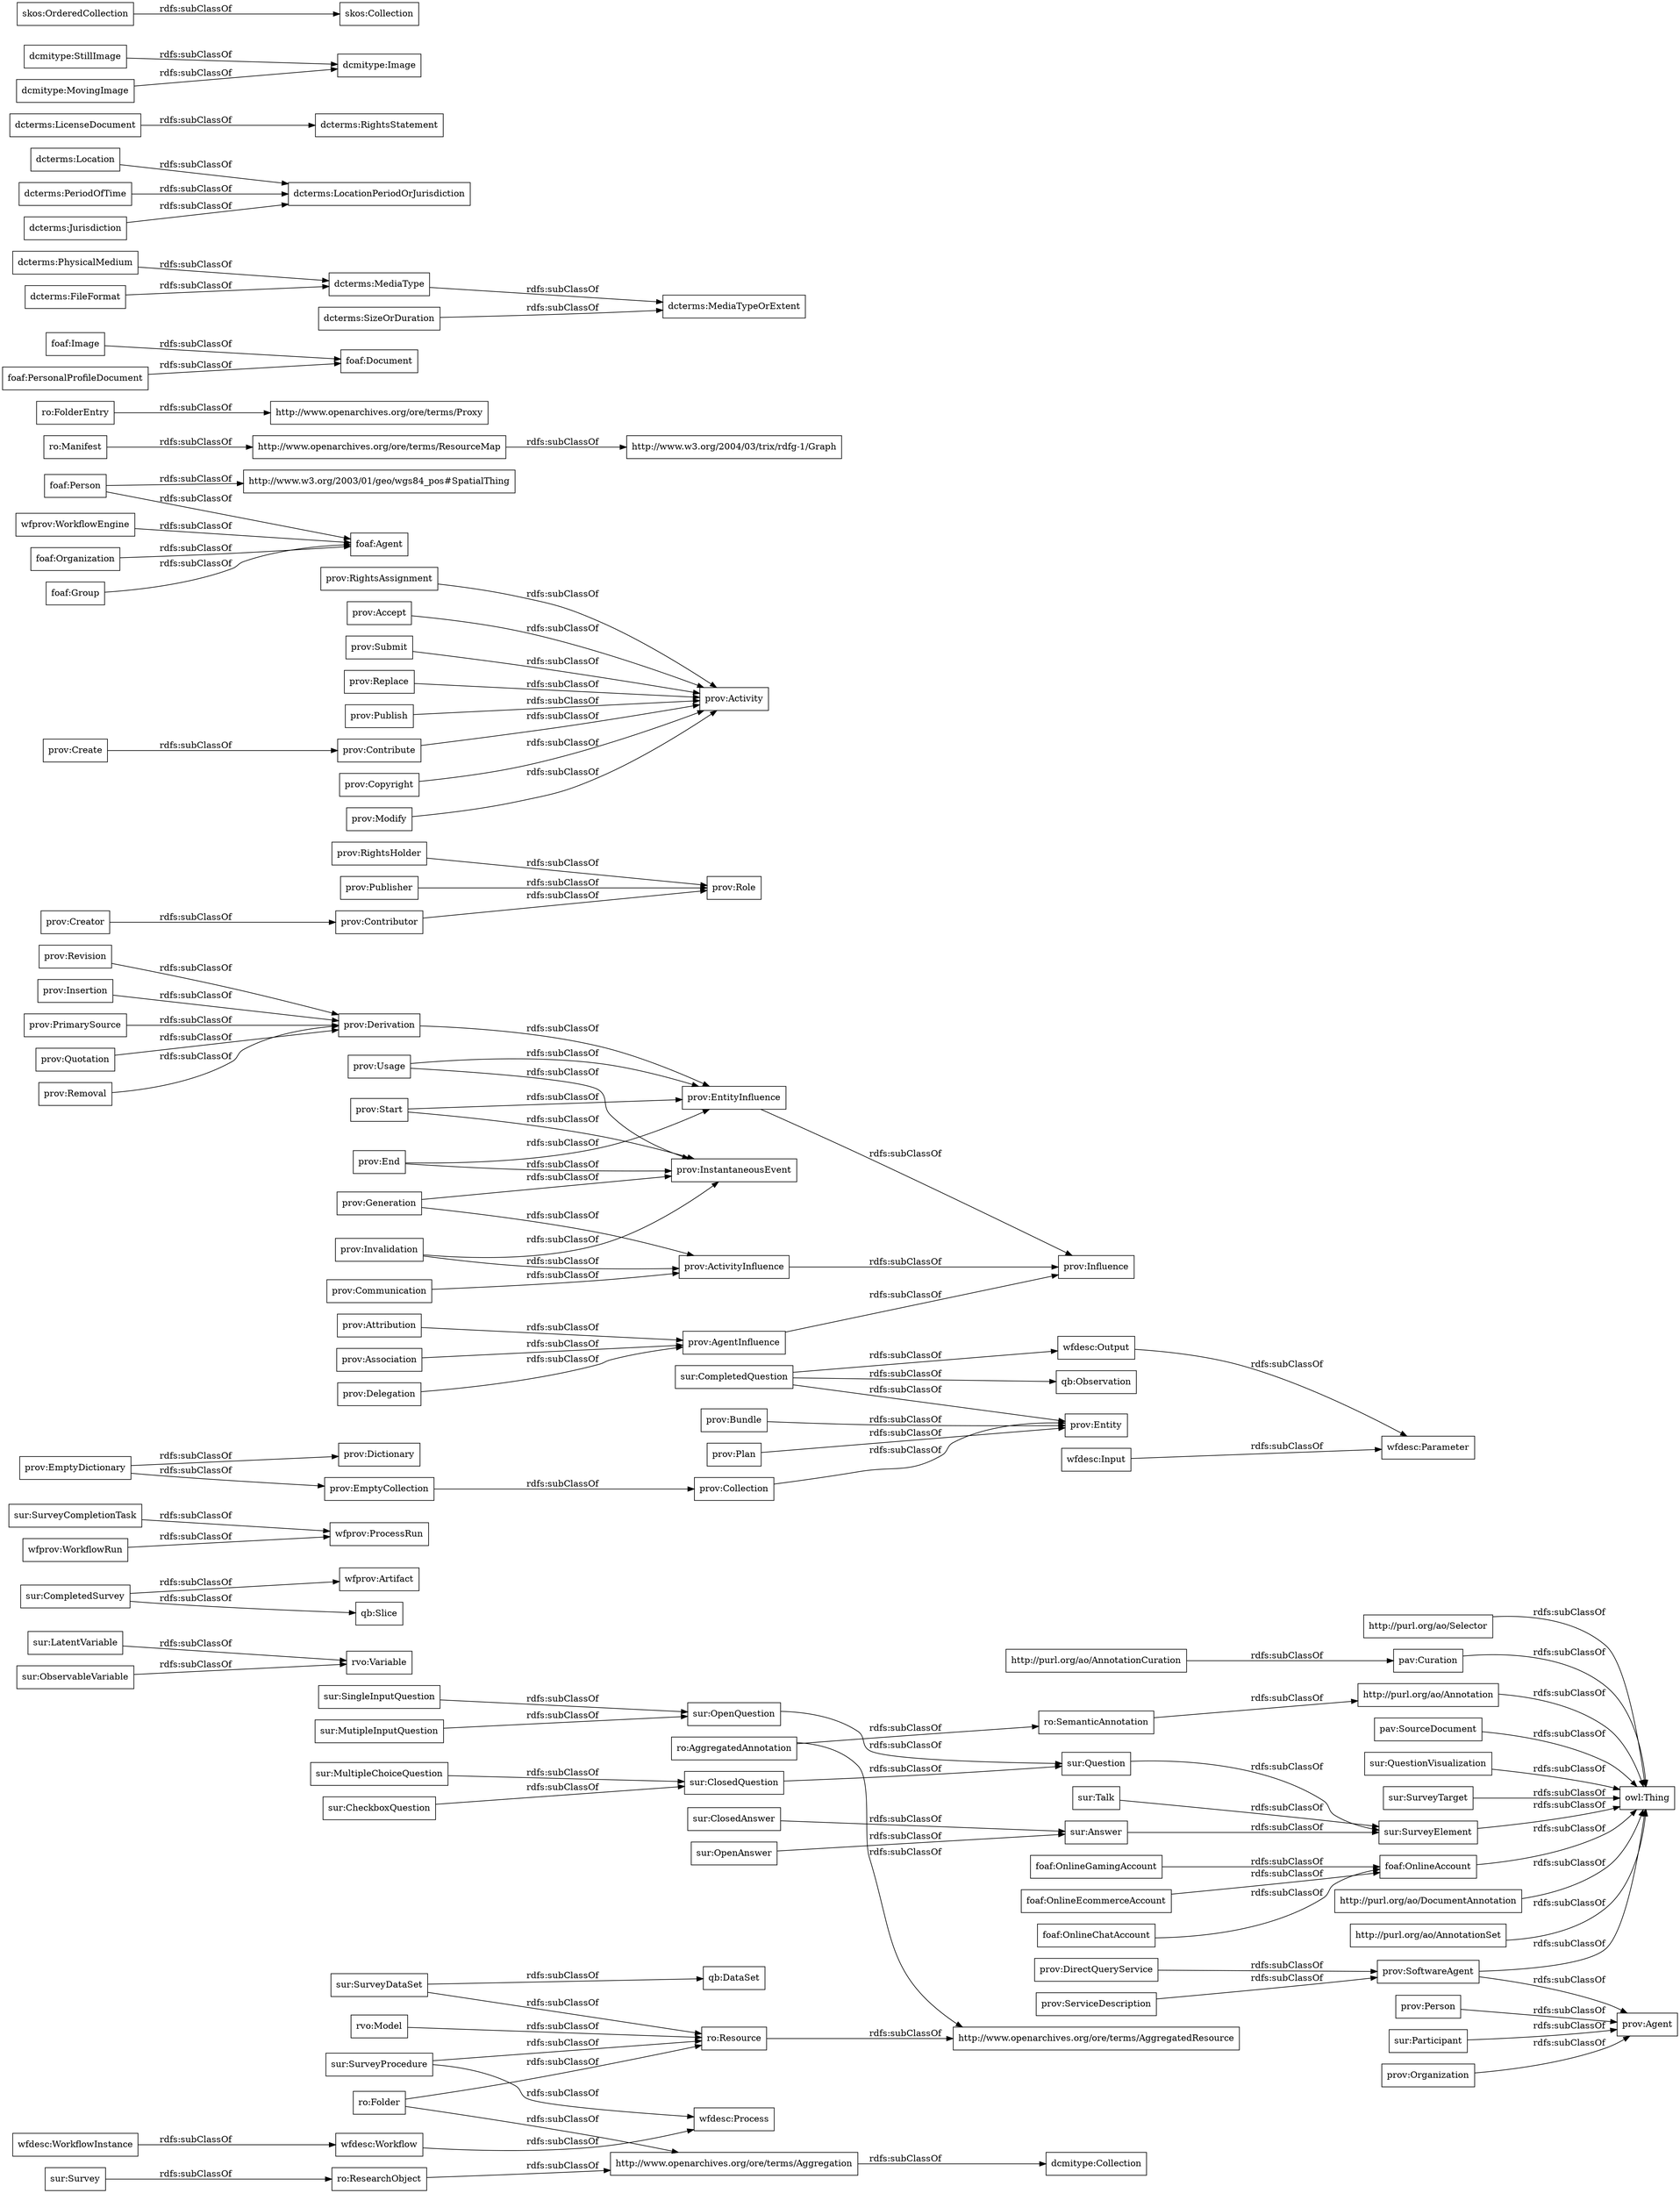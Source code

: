 digraph ar2dtool_diagram { 
rankdir=LR;
size="1000"
node [shape = rectangle, color="black"]; "sur:ClosedQuestion" "sur:Participant" "sur:MutipleInputQuestion" "sur:Answer" "sur:LatentVariable" "rvo:Model" "rvo:Variable" "sur:Survey" "sur:CompletedSurvey" "sur:Question" "sur:QuestionVisualization" "sur:Talk" "sur:OpenAnswer" "sur:ClosedAnswer" "sur:SingleInputQuestion" "sur:SurveyTarget" "sur:SurveyCompletionTask" "sur:ObservableVariable" "sur:SurveyElement" "sur:CheckboxQuestion" "sur:CompletedQuestion" "sur:MultipleChoiceQuestion" "sur:SurveyDataSet" "sur:OpenQuestion" "sur:SurveyProcedure" "wfdesc:WorkflowInstance" "wfdesc:Workflow" "wfdesc:Process" "wfdesc:Parameter" "wfdesc:Output" "wfdesc:Input" "prov:End" "prov:EmptyDictionary" "prov:Contributor" "prov:Bundle" "prov:Association" "prov:Dictionary" "prov:Activity" "prov:EmptyCollection" "prov:Organization" "prov:Creator" "prov:RightsAssignment" "prov:Derivation" "prov:AgentInfluence" "prov:Revision" "prov:Start" "prov:Person" "prov:Accept" "prov:Submit" "prov:Insertion" "prov:Replace" "prov:Agent" "prov:Communication" "prov:ServiceDescription" "prov:Publish" "prov:Generation" "prov:Create" "prov:PrimarySource" "prov:Usage" "prov:Role" "prov:Plan" "prov:Quotation" "prov:DirectQueryService" "prov:Contribute" "prov:Invalidation" "prov:Delegation" "prov:InstantaneousEvent" "prov:Attribution" "prov:RightsHolder" "prov:Removal" "owl:Thing" "prov:Influence" "prov:SoftwareAgent" "prov:Copyright" "prov:EntityInfluence" "prov:Collection" "prov:Publisher" "prov:Entity" "prov:Modify" "prov:ActivityInfluence" "foaf:Person" "wfprov:WorkflowRun" "wfprov:WorkflowEngine" "wfprov:ProcessRun" "wfprov:Artifact" "ro:SemanticAnnotation" "ro:Resource" "ro:ResearchObject" "ro:Manifest" "ro:FolderEntry" "ro:Folder" "ro:AggregatedAnnotation" "foaf:Image" "foaf:Agent" "foaf:Document" "http://www.w3.org/2003/01/geo/wgs84_pos#SpatialThing" "foaf:OnlineAccount" "foaf:OnlineChatAccount" "foaf:PersonalProfileDocument" "foaf:OnlineGamingAccount" "foaf:Organization" "foaf:Group" "foaf:OnlineEcommerceAccount" "http://www.w3.org/2004/03/trix/rdfg-1/Graph" "http://www.openarchives.org/ore/terms/ResourceMap" "http://www.openarchives.org/ore/terms/Proxy" "http://www.openarchives.org/ore/terms/Aggregation" "http://www.openarchives.org/ore/terms/AggregatedResource" "dcmitype:Collection" "http://purl.org/ao/DocumentAnnotation" "http://purl.org/ao/AnnotationSet" "http://purl.org/ao/AnnotationCuration" "http://purl.org/ao/Selector" "http://purl.org/ao/Annotation" "dcterms:PhysicalMedium" "dcterms:Location" "dcterms:PeriodOfTime" "dcterms:FileFormat" "dcterms:MediaType" "dcterms:LicenseDocument" "dcterms:RightsStatement" "dcterms:Jurisdiction" "dcterms:MediaTypeOrExtent" "dcterms:SizeOrDuration" "dcterms:LocationPeriodOrJurisdiction" "dcmitype:StillImage" "dcmitype:MovingImage" "dcmitype:Image" "skos:OrderedCollection" "skos:Collection" ; /*classes style*/
	"ro:Folder" -> "http://www.openarchives.org/ore/terms/Aggregation" [ label = "rdfs:subClassOf" ];
	"ro:Folder" -> "ro:Resource" [ label = "rdfs:subClassOf" ];
	"prov:Plan" -> "prov:Entity" [ label = "rdfs:subClassOf" ];
	"dcterms:Jurisdiction" -> "dcterms:LocationPeriodOrJurisdiction" [ label = "rdfs:subClassOf" ];
	"sur:ClosedAnswer" -> "sur:Answer" [ label = "rdfs:subClassOf" ];
	"prov:EmptyDictionary" -> "prov:Dictionary" [ label = "rdfs:subClassOf" ];
	"prov:EmptyDictionary" -> "prov:EmptyCollection" [ label = "rdfs:subClassOf" ];
	"sur:Talk" -> "sur:SurveyElement" [ label = "rdfs:subClassOf" ];
	"prov:Invalidation" -> "prov:ActivityInfluence" [ label = "rdfs:subClassOf" ];
	"prov:Invalidation" -> "prov:InstantaneousEvent" [ label = "rdfs:subClassOf" ];
	"prov:Quotation" -> "prov:Derivation" [ label = "rdfs:subClassOf" ];
	"prov:Communication" -> "prov:ActivityInfluence" [ label = "rdfs:subClassOf" ];
	"prov:Replace" -> "prov:Activity" [ label = "rdfs:subClassOf" ];
	"wfdesc:Workflow" -> "wfdesc:Process" [ label = "rdfs:subClassOf" ];
	"wfdesc:WorkflowInstance" -> "wfdesc:Workflow" [ label = "rdfs:subClassOf" ];
	"http://purl.org/ao/AnnotationCuration" -> "pav:Curation" [ label = "rdfs:subClassOf" ];
	"sur:MultipleChoiceQuestion" -> "sur:ClosedQuestion" [ label = "rdfs:subClassOf" ];
	"prov:RightsHolder" -> "prov:Role" [ label = "rdfs:subClassOf" ];
	"foaf:Image" -> "foaf:Document" [ label = "rdfs:subClassOf" ];
	"prov:ActivityInfluence" -> "prov:Influence" [ label = "rdfs:subClassOf" ];
	"prov:Modify" -> "prov:Activity" [ label = "rdfs:subClassOf" ];
	"sur:SingleInputQuestion" -> "sur:OpenQuestion" [ label = "rdfs:subClassOf" ];
	"prov:SoftwareAgent" -> "owl:Thing" [ label = "rdfs:subClassOf" ];
	"prov:SoftwareAgent" -> "prov:Agent" [ label = "rdfs:subClassOf" ];
	"ro:Resource" -> "http://www.openarchives.org/ore/terms/AggregatedResource" [ label = "rdfs:subClassOf" ];
	"prov:Contributor" -> "prov:Role" [ label = "rdfs:subClassOf" ];
	"prov:Submit" -> "prov:Activity" [ label = "rdfs:subClassOf" ];
	"ro:Manifest" -> "http://www.openarchives.org/ore/terms/ResourceMap" [ label = "rdfs:subClassOf" ];
	"sur:SurveyDataSet" -> "ro:Resource" [ label = "rdfs:subClassOf" ];
	"sur:SurveyDataSet" -> "qb:DataSet" [ label = "rdfs:subClassOf" ];
	"dcterms:LicenseDocument" -> "dcterms:RightsStatement" [ label = "rdfs:subClassOf" ];
	"foaf:OnlineEcommerceAccount" -> "foaf:OnlineAccount" [ label = "rdfs:subClassOf" ];
	"sur:LatentVariable" -> "rvo:Variable" [ label = "rdfs:subClassOf" ];
	"prov:Creator" -> "prov:Contributor" [ label = "rdfs:subClassOf" ];
	"prov:PrimarySource" -> "prov:Derivation" [ label = "rdfs:subClassOf" ];
	"http://purl.org/ao/Annotation" -> "owl:Thing" [ label = "rdfs:subClassOf" ];
	"ro:SemanticAnnotation" -> "http://purl.org/ao/Annotation" [ label = "rdfs:subClassOf" ];
	"sur:ClosedQuestion" -> "sur:Question" [ label = "rdfs:subClassOf" ];
	"prov:Attribution" -> "prov:AgentInfluence" [ label = "rdfs:subClassOf" ];
	"prov:RightsAssignment" -> "prov:Activity" [ label = "rdfs:subClassOf" ];
	"sur:MutipleInputQuestion" -> "sur:OpenQuestion" [ label = "rdfs:subClassOf" ];
	"ro:ResearchObject" -> "http://www.openarchives.org/ore/terms/Aggregation" [ label = "rdfs:subClassOf" ];
	"prov:Delegation" -> "prov:AgentInfluence" [ label = "rdfs:subClassOf" ];
	"sur:CompletedQuestion" -> "prov:Entity" [ label = "rdfs:subClassOf" ];
	"sur:CompletedQuestion" -> "wfdesc:Output" [ label = "rdfs:subClassOf" ];
	"sur:CompletedQuestion" -> "qb:Observation" [ label = "rdfs:subClassOf" ];
	"sur:CheckboxQuestion" -> "sur:ClosedQuestion" [ label = "rdfs:subClassOf" ];
	"wfdesc:Output" -> "wfdesc:Parameter" [ label = "rdfs:subClassOf" ];
	"prov:ServiceDescription" -> "prov:SoftwareAgent" [ label = "rdfs:subClassOf" ];
	"sur:Survey" -> "ro:ResearchObject" [ label = "rdfs:subClassOf" ];
	"prov:Derivation" -> "prov:EntityInfluence" [ label = "rdfs:subClassOf" ];
	"prov:Association" -> "prov:AgentInfluence" [ label = "rdfs:subClassOf" ];
	"dcterms:SizeOrDuration" -> "dcterms:MediaTypeOrExtent" [ label = "rdfs:subClassOf" ];
	"prov:End" -> "prov:EntityInfluence" [ label = "rdfs:subClassOf" ];
	"prov:End" -> "prov:InstantaneousEvent" [ label = "rdfs:subClassOf" ];
	"prov:Contribute" -> "prov:Activity" [ label = "rdfs:subClassOf" ];
	"foaf:PersonalProfileDocument" -> "foaf:Document" [ label = "rdfs:subClassOf" ];
	"prov:Collection" -> "prov:Entity" [ label = "rdfs:subClassOf" ];
	"prov:Usage" -> "prov:InstantaneousEvent" [ label = "rdfs:subClassOf" ];
	"prov:Usage" -> "prov:EntityInfluence" [ label = "rdfs:subClassOf" ];
	"http://purl.org/ao/AnnotationSet" -> "owl:Thing" [ label = "rdfs:subClassOf" ];
	"skos:OrderedCollection" -> "skos:Collection" [ label = "rdfs:subClassOf" ];
	"http://purl.org/ao/DocumentAnnotation" -> "owl:Thing" [ label = "rdfs:subClassOf" ];
	"prov:Bundle" -> "prov:Entity" [ label = "rdfs:subClassOf" ];
	"prov:Publish" -> "prov:Activity" [ label = "rdfs:subClassOf" ];
	"sur:Question" -> "sur:SurveyElement" [ label = "rdfs:subClassOf" ];
	"sur:Participant" -> "prov:Agent" [ label = "rdfs:subClassOf" ];
	"sur:SurveyProcedure" -> "wfdesc:Process" [ label = "rdfs:subClassOf" ];
	"sur:SurveyProcedure" -> "ro:Resource" [ label = "rdfs:subClassOf" ];
	"dcterms:MediaType" -> "dcterms:MediaTypeOrExtent" [ label = "rdfs:subClassOf" ];
	"prov:EmptyCollection" -> "prov:Collection" [ label = "rdfs:subClassOf" ];
	"prov:Start" -> "prov:EntityInfluence" [ label = "rdfs:subClassOf" ];
	"prov:Start" -> "prov:InstantaneousEvent" [ label = "rdfs:subClassOf" ];
	"foaf:Organization" -> "foaf:Agent" [ label = "rdfs:subClassOf" ];
	"prov:Revision" -> "prov:Derivation" [ label = "rdfs:subClassOf" ];
	"sur:SurveyElement" -> "owl:Thing" [ label = "rdfs:subClassOf" ];
	"prov:EntityInfluence" -> "prov:Influence" [ label = "rdfs:subClassOf" ];
	"sur:SurveyCompletionTask" -> "wfprov:ProcessRun" [ label = "rdfs:subClassOf" ];
	"prov:Organization" -> "prov:Agent" [ label = "rdfs:subClassOf" ];
	"prov:DirectQueryService" -> "prov:SoftwareAgent" [ label = "rdfs:subClassOf" ];
	"http://www.openarchives.org/ore/terms/ResourceMap" -> "http://www.w3.org/2004/03/trix/rdfg-1/Graph" [ label = "rdfs:subClassOf" ];
	"foaf:OnlineChatAccount" -> "foaf:OnlineAccount" [ label = "rdfs:subClassOf" ];
	"prov:Insertion" -> "prov:Derivation" [ label = "rdfs:subClassOf" ];
	"sur:SurveyTarget" -> "owl:Thing" [ label = "rdfs:subClassOf" ];
	"sur:OpenQuestion" -> "sur:Question" [ label = "rdfs:subClassOf" ];
	"wfprov:WorkflowRun" -> "wfprov:ProcessRun" [ label = "rdfs:subClassOf" ];
	"foaf:OnlineAccount" -> "owl:Thing" [ label = "rdfs:subClassOf" ];
	"sur:CompletedSurvey" -> "wfprov:Artifact" [ label = "rdfs:subClassOf" ];
	"sur:CompletedSurvey" -> "qb:Slice" [ label = "rdfs:subClassOf" ];
	"prov:Person" -> "prov:Agent" [ label = "rdfs:subClassOf" ];
	"prov:Removal" -> "prov:Derivation" [ label = "rdfs:subClassOf" ];
	"dcmitype:MovingImage" -> "dcmitype:Image" [ label = "rdfs:subClassOf" ];
	"prov:AgentInfluence" -> "prov:Influence" [ label = "rdfs:subClassOf" ];
	"foaf:OnlineGamingAccount" -> "foaf:OnlineAccount" [ label = "rdfs:subClassOf" ];
	"sur:OpenAnswer" -> "sur:Answer" [ label = "rdfs:subClassOf" ];
	"sur:QuestionVisualization" -> "owl:Thing" [ label = "rdfs:subClassOf" ];
	"prov:Copyright" -> "prov:Activity" [ label = "rdfs:subClassOf" ];
	"dcmitype:StillImage" -> "dcmitype:Image" [ label = "rdfs:subClassOf" ];
	"foaf:Person" -> "http://www.w3.org/2003/01/geo/wgs84_pos#SpatialThing" [ label = "rdfs:subClassOf" ];
	"foaf:Person" -> "foaf:Agent" [ label = "rdfs:subClassOf" ];
	"prov:Generation" -> "prov:ActivityInfluence" [ label = "rdfs:subClassOf" ];
	"prov:Generation" -> "prov:InstantaneousEvent" [ label = "rdfs:subClassOf" ];
	"ro:AggregatedAnnotation" -> "http://www.openarchives.org/ore/terms/AggregatedResource" [ label = "rdfs:subClassOf" ];
	"ro:AggregatedAnnotation" -> "ro:SemanticAnnotation" [ label = "rdfs:subClassOf" ];
	"rvo:Model" -> "ro:Resource" [ label = "rdfs:subClassOf" ];
	"pav:SourceDocument" -> "owl:Thing" [ label = "rdfs:subClassOf" ];
	"dcterms:Location" -> "dcterms:LocationPeriodOrJurisdiction" [ label = "rdfs:subClassOf" ];
	"prov:Accept" -> "prov:Activity" [ label = "rdfs:subClassOf" ];
	"wfdesc:Input" -> "wfdesc:Parameter" [ label = "rdfs:subClassOf" ];
	"ro:FolderEntry" -> "http://www.openarchives.org/ore/terms/Proxy" [ label = "rdfs:subClassOf" ];
	"http://purl.org/ao/Selector" -> "owl:Thing" [ label = "rdfs:subClassOf" ];
	"dcterms:PeriodOfTime" -> "dcterms:LocationPeriodOrJurisdiction" [ label = "rdfs:subClassOf" ];
	"wfprov:WorkflowEngine" -> "foaf:Agent" [ label = "rdfs:subClassOf" ];
	"foaf:Group" -> "foaf:Agent" [ label = "rdfs:subClassOf" ];
	"http://www.openarchives.org/ore/terms/Aggregation" -> "dcmitype:Collection" [ label = "rdfs:subClassOf" ];
	"pav:Curation" -> "owl:Thing" [ label = "rdfs:subClassOf" ];
	"sur:ObservableVariable" -> "rvo:Variable" [ label = "rdfs:subClassOf" ];
	"prov:Create" -> "prov:Contribute" [ label = "rdfs:subClassOf" ];
	"dcterms:PhysicalMedium" -> "dcterms:MediaType" [ label = "rdfs:subClassOf" ];
	"sur:Answer" -> "sur:SurveyElement" [ label = "rdfs:subClassOf" ];
	"dcterms:FileFormat" -> "dcterms:MediaType" [ label = "rdfs:subClassOf" ];
	"prov:Publisher" -> "prov:Role" [ label = "rdfs:subClassOf" ];

}
